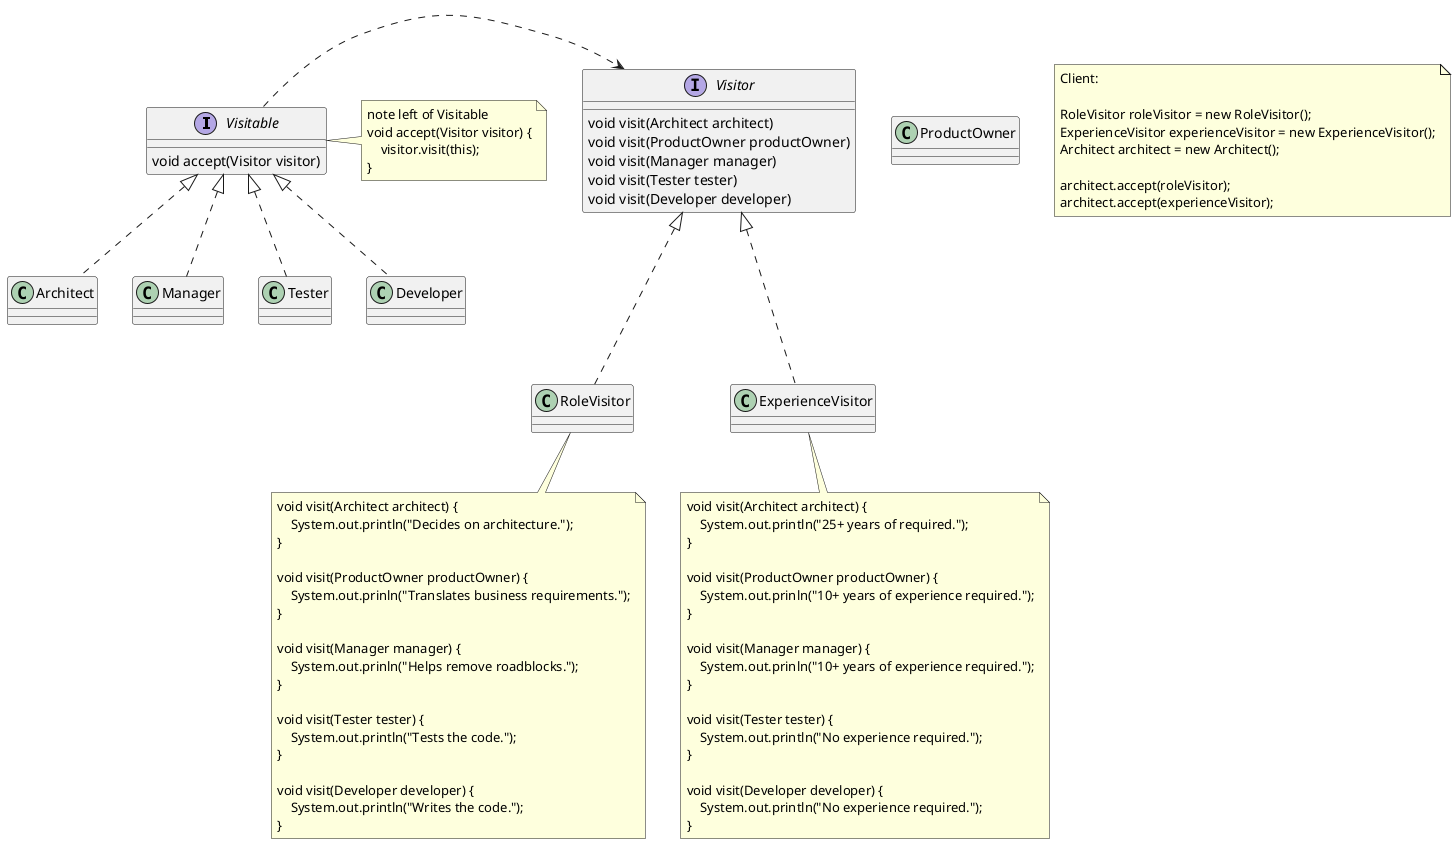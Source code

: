 @startuml

Interface Visitable {
  void accept(Visitor visitor)
}
Class Architect {
}
Class ProductOwner {
}
Class Manager {
}
Class Tester {
}
Class Developer {
}
Interface Visitor {
  void visit(Architect architect)
  void visit(ProductOwner productOwner)
  void visit(Manager manager)
  void visit(Tester tester)
  void visit(Developer developer)
}
Class RoleVisitor {
}
Class ExperienceVisitor {
}
Visitable .> Visitor
Visitable <|.. Architect
Visitable <|.. Manager
Visitable <|.. Tester
Visitable <|.. Developer
Visitor <|... RoleVisitor
Visitor <|... ExperienceVisitor
note right of Visitable
note left of Visitable
void accept(Visitor visitor) {
    visitor.visit(this);
}
end note
note bottom of RoleVisitor
void visit(Architect architect) {
    System.out.println("Decides on architecture.");
}

void visit(ProductOwner productOwner) {
    System.out.prinln("Translates business requirements.");
}

void visit(Manager manager) {
    System.out.prinln("Helps remove roadblocks.");
}

void visit(Tester tester) {
    System.out.println("Tests the code.");
}

void visit(Developer developer) {
    System.out.println("Writes the code.");
}
end note
note bottom of ExperienceVisitor
void visit(Architect architect) {
    System.out.println("25+ years of required.");
}

void visit(ProductOwner productOwner) {
    System.out.prinln("10+ years of experience required.");
}

void visit(Manager manager) {
    System.out.prinln("10+ years of experience required.");
}

void visit(Tester tester) {
    System.out.println("No experience required.");
}

void visit(Developer developer) {
    System.out.println("No experience required.");
}
end note
note as N1
Client:

RoleVisitor roleVisitor = new RoleVisitor();
ExperienceVisitor experienceVisitor = new ExperienceVisitor();
Architect architect = new Architect();

architect.accept(roleVisitor);
architect.accept(experienceVisitor);
end note

@enduml